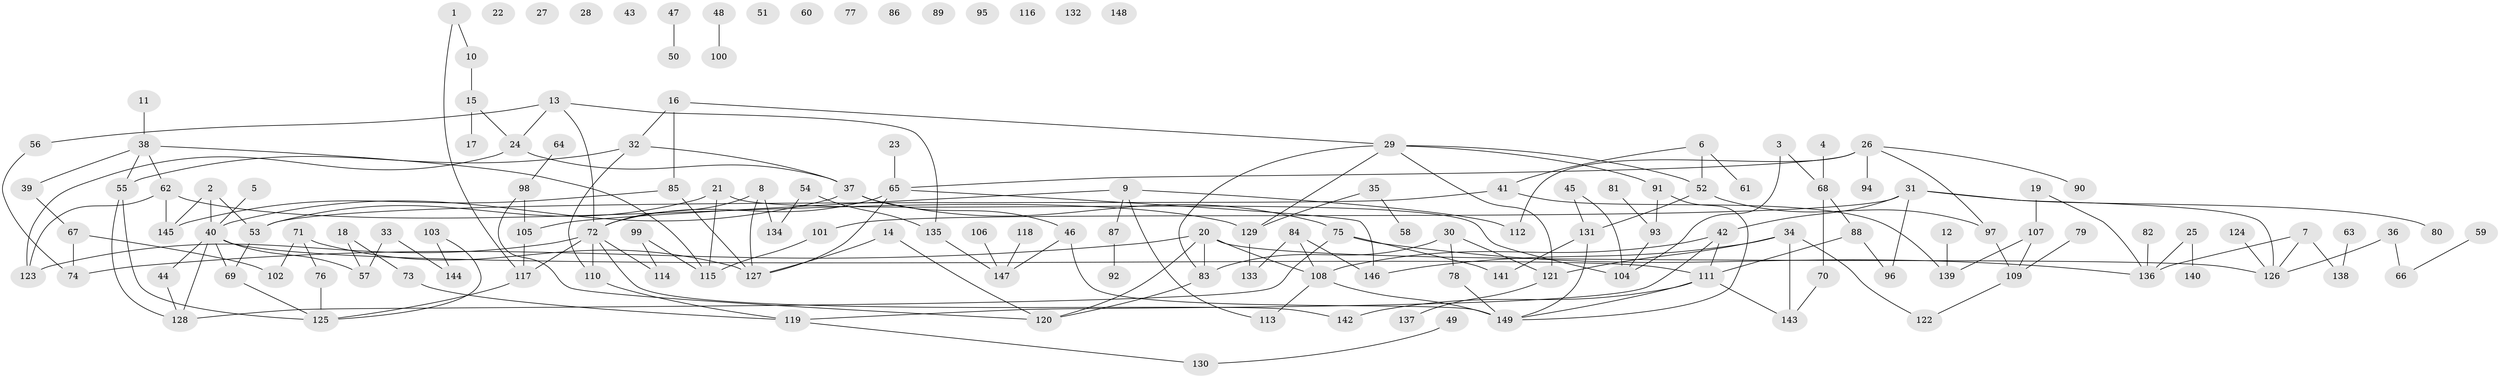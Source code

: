 // Generated by graph-tools (version 1.1) at 2025/00/03/09/25 03:00:55]
// undirected, 149 vertices, 190 edges
graph export_dot {
graph [start="1"]
  node [color=gray90,style=filled];
  1;
  2;
  3;
  4;
  5;
  6;
  7;
  8;
  9;
  10;
  11;
  12;
  13;
  14;
  15;
  16;
  17;
  18;
  19;
  20;
  21;
  22;
  23;
  24;
  25;
  26;
  27;
  28;
  29;
  30;
  31;
  32;
  33;
  34;
  35;
  36;
  37;
  38;
  39;
  40;
  41;
  42;
  43;
  44;
  45;
  46;
  47;
  48;
  49;
  50;
  51;
  52;
  53;
  54;
  55;
  56;
  57;
  58;
  59;
  60;
  61;
  62;
  63;
  64;
  65;
  66;
  67;
  68;
  69;
  70;
  71;
  72;
  73;
  74;
  75;
  76;
  77;
  78;
  79;
  80;
  81;
  82;
  83;
  84;
  85;
  86;
  87;
  88;
  89;
  90;
  91;
  92;
  93;
  94;
  95;
  96;
  97;
  98;
  99;
  100;
  101;
  102;
  103;
  104;
  105;
  106;
  107;
  108;
  109;
  110;
  111;
  112;
  113;
  114;
  115;
  116;
  117;
  118;
  119;
  120;
  121;
  122;
  123;
  124;
  125;
  126;
  127;
  128;
  129;
  130;
  131;
  132;
  133;
  134;
  135;
  136;
  137;
  138;
  139;
  140;
  141;
  142;
  143;
  144;
  145;
  146;
  147;
  148;
  149;
  1 -- 10;
  1 -- 117;
  2 -- 40;
  2 -- 53;
  2 -- 145;
  3 -- 68;
  3 -- 104;
  4 -- 68;
  5 -- 40;
  6 -- 41;
  6 -- 52;
  6 -- 61;
  7 -- 126;
  7 -- 136;
  7 -- 138;
  8 -- 72;
  8 -- 127;
  8 -- 134;
  9 -- 87;
  9 -- 105;
  9 -- 112;
  9 -- 113;
  10 -- 15;
  11 -- 38;
  12 -- 139;
  13 -- 24;
  13 -- 56;
  13 -- 72;
  13 -- 135;
  14 -- 120;
  14 -- 127;
  15 -- 17;
  15 -- 24;
  16 -- 29;
  16 -- 32;
  16 -- 85;
  18 -- 57;
  18 -- 73;
  19 -- 107;
  19 -- 136;
  20 -- 74;
  20 -- 83;
  20 -- 108;
  20 -- 120;
  20 -- 126;
  21 -- 53;
  21 -- 104;
  21 -- 115;
  23 -- 65;
  24 -- 37;
  24 -- 123;
  25 -- 136;
  25 -- 140;
  26 -- 65;
  26 -- 90;
  26 -- 94;
  26 -- 97;
  26 -- 112;
  29 -- 52;
  29 -- 83;
  29 -- 91;
  29 -- 121;
  29 -- 129;
  30 -- 78;
  30 -- 83;
  30 -- 121;
  31 -- 42;
  31 -- 80;
  31 -- 96;
  31 -- 101;
  31 -- 126;
  32 -- 37;
  32 -- 55;
  32 -- 110;
  33 -- 57;
  33 -- 144;
  34 -- 121;
  34 -- 122;
  34 -- 143;
  34 -- 146;
  35 -- 58;
  35 -- 129;
  36 -- 66;
  36 -- 126;
  37 -- 40;
  37 -- 46;
  37 -- 75;
  38 -- 39;
  38 -- 55;
  38 -- 62;
  38 -- 115;
  39 -- 67;
  40 -- 44;
  40 -- 57;
  40 -- 69;
  40 -- 111;
  40 -- 128;
  41 -- 53;
  41 -- 139;
  42 -- 108;
  42 -- 111;
  42 -- 119;
  44 -- 128;
  45 -- 104;
  45 -- 131;
  46 -- 147;
  46 -- 149;
  47 -- 50;
  48 -- 100;
  49 -- 130;
  52 -- 97;
  52 -- 131;
  53 -- 69;
  54 -- 134;
  54 -- 135;
  55 -- 125;
  55 -- 128;
  56 -- 74;
  59 -- 66;
  62 -- 123;
  62 -- 129;
  62 -- 145;
  63 -- 138;
  64 -- 98;
  65 -- 72;
  65 -- 127;
  65 -- 146;
  67 -- 74;
  67 -- 102;
  68 -- 70;
  68 -- 88;
  69 -- 125;
  70 -- 143;
  71 -- 76;
  71 -- 102;
  71 -- 127;
  72 -- 110;
  72 -- 114;
  72 -- 117;
  72 -- 123;
  72 -- 142;
  73 -- 119;
  75 -- 128;
  75 -- 136;
  75 -- 141;
  76 -- 125;
  78 -- 149;
  79 -- 109;
  81 -- 93;
  82 -- 136;
  83 -- 120;
  84 -- 108;
  84 -- 133;
  84 -- 146;
  85 -- 127;
  85 -- 145;
  87 -- 92;
  88 -- 96;
  88 -- 111;
  91 -- 93;
  91 -- 149;
  93 -- 104;
  97 -- 109;
  98 -- 105;
  98 -- 120;
  99 -- 114;
  99 -- 115;
  101 -- 115;
  103 -- 125;
  103 -- 144;
  105 -- 117;
  106 -- 147;
  107 -- 109;
  107 -- 139;
  108 -- 113;
  108 -- 149;
  109 -- 122;
  110 -- 119;
  111 -- 142;
  111 -- 143;
  111 -- 149;
  117 -- 125;
  118 -- 147;
  119 -- 130;
  121 -- 137;
  124 -- 126;
  129 -- 133;
  131 -- 141;
  131 -- 149;
  135 -- 147;
}
